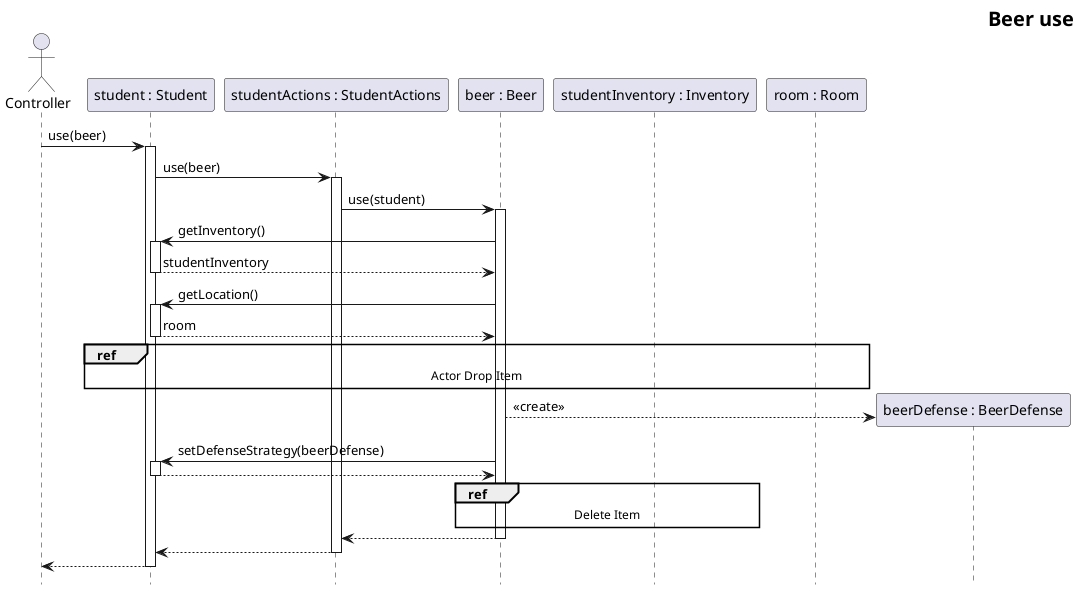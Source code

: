 @startuml BeerUse
skinparam headerFontSize 20
skinparam HeaderFontColor #000000
skinparam HeaderFontStyle bold
header Beer use
hide footbox

actor controller as "Controller"
participant student as "student : Student"
participant actionState as "studentActions : StudentActions"
participant beer as "beer : Beer"
participant studentInventory as "studentInventory : Inventory"
participant room as "room : Room"

controller -> student ++ : use(beer)
student -> actionState ++ : use(beer)
actionState -> beer ++ : use(student)

beer -> student ++ : getInventory()
return studentInventory
beer -> student ++ : getLocation()
return room
ref over student, beer, studentInventory, room : Actor Drop Item

create beerDefense as "beerDefense : BeerDefense"
beer --> beerDefense : <<create>>
beer -> student ++ : setDefenseStrategy(beerDefense)
return 

ref over beer, studentInventory : Delete Item
return 

return
return

@enduml